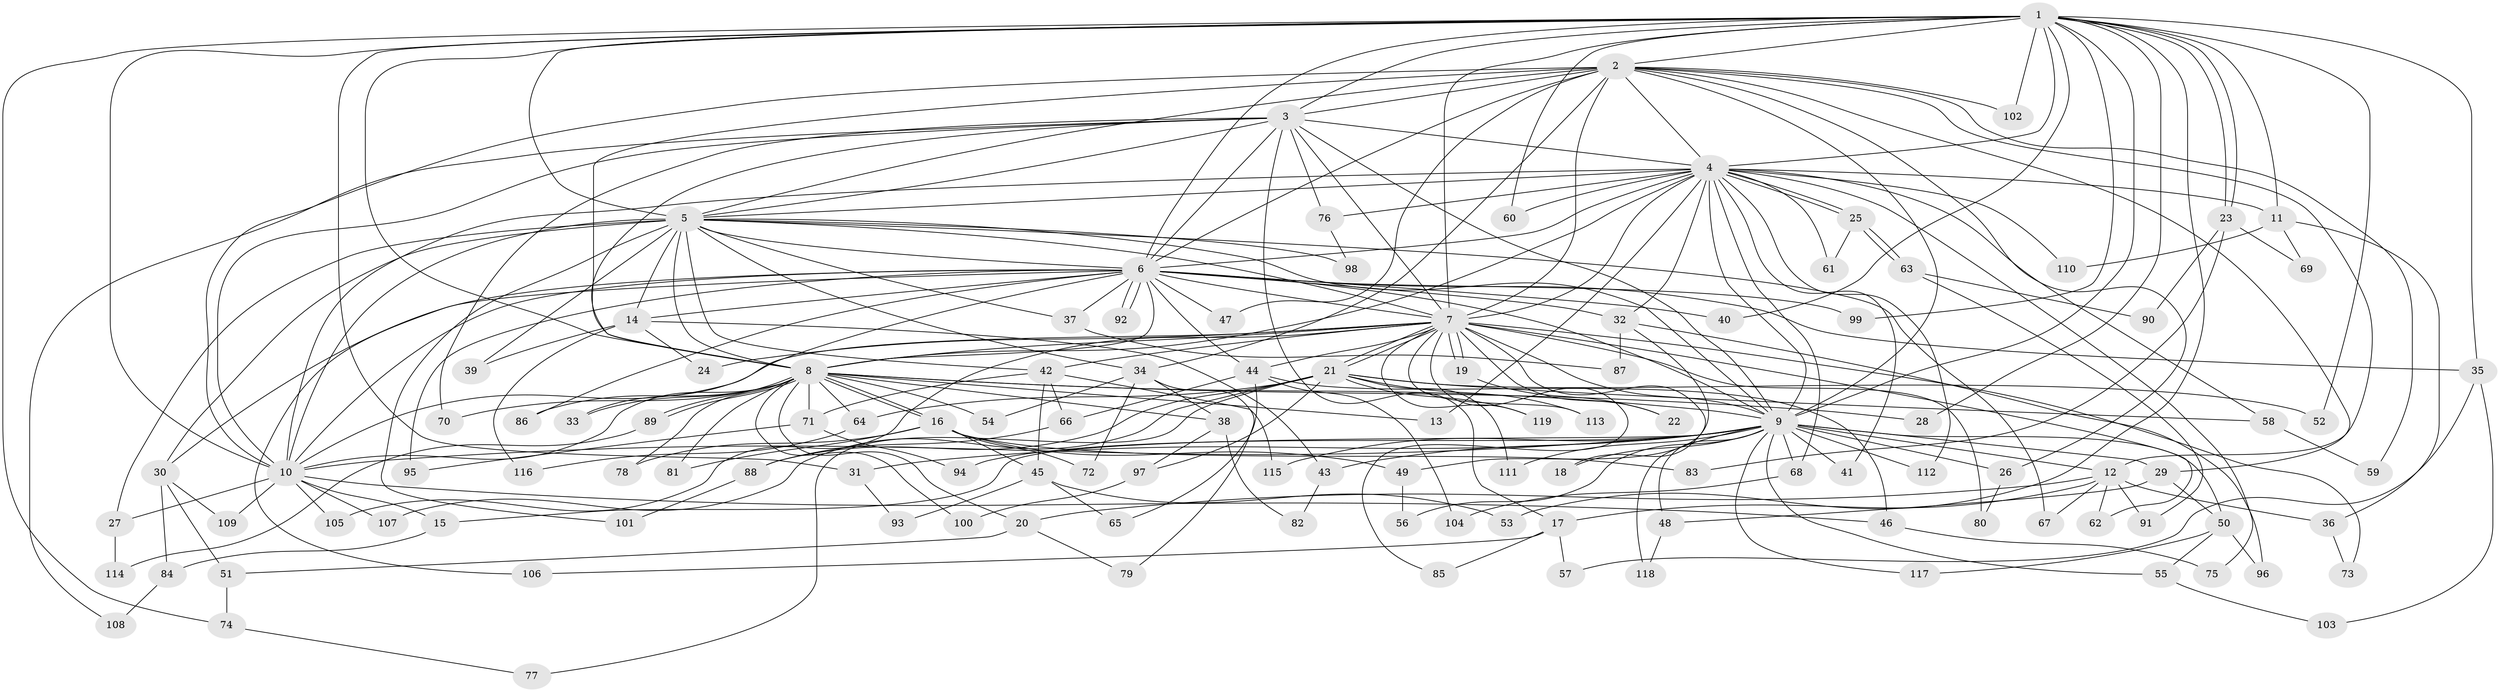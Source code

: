 // Generated by graph-tools (version 1.1) at 2025/11/02/27/25 16:11:01]
// undirected, 119 vertices, 263 edges
graph export_dot {
graph [start="1"]
  node [color=gray90,style=filled];
  1;
  2;
  3;
  4;
  5;
  6;
  7;
  8;
  9;
  10;
  11;
  12;
  13;
  14;
  15;
  16;
  17;
  18;
  19;
  20;
  21;
  22;
  23;
  24;
  25;
  26;
  27;
  28;
  29;
  30;
  31;
  32;
  33;
  34;
  35;
  36;
  37;
  38;
  39;
  40;
  41;
  42;
  43;
  44;
  45;
  46;
  47;
  48;
  49;
  50;
  51;
  52;
  53;
  54;
  55;
  56;
  57;
  58;
  59;
  60;
  61;
  62;
  63;
  64;
  65;
  66;
  67;
  68;
  69;
  70;
  71;
  72;
  73;
  74;
  75;
  76;
  77;
  78;
  79;
  80;
  81;
  82;
  83;
  84;
  85;
  86;
  87;
  88;
  89;
  90;
  91;
  92;
  93;
  94;
  95;
  96;
  97;
  98;
  99;
  100;
  101;
  102;
  103;
  104;
  105;
  106;
  107;
  108;
  109;
  110;
  111;
  112;
  113;
  114;
  115;
  116;
  117;
  118;
  119;
  1 -- 2;
  1 -- 3;
  1 -- 4;
  1 -- 5;
  1 -- 6;
  1 -- 7;
  1 -- 8;
  1 -- 9;
  1 -- 10;
  1 -- 11;
  1 -- 23;
  1 -- 23;
  1 -- 28;
  1 -- 31;
  1 -- 35;
  1 -- 40;
  1 -- 52;
  1 -- 53;
  1 -- 60;
  1 -- 74;
  1 -- 99;
  1 -- 102;
  2 -- 3;
  2 -- 4;
  2 -- 5;
  2 -- 6;
  2 -- 7;
  2 -- 8;
  2 -- 9;
  2 -- 10;
  2 -- 12;
  2 -- 26;
  2 -- 29;
  2 -- 34;
  2 -- 47;
  2 -- 59;
  2 -- 102;
  3 -- 4;
  3 -- 5;
  3 -- 6;
  3 -- 7;
  3 -- 8;
  3 -- 9;
  3 -- 10;
  3 -- 17;
  3 -- 70;
  3 -- 76;
  3 -- 108;
  4 -- 5;
  4 -- 6;
  4 -- 7;
  4 -- 8;
  4 -- 9;
  4 -- 10;
  4 -- 11;
  4 -- 13;
  4 -- 25;
  4 -- 25;
  4 -- 32;
  4 -- 41;
  4 -- 58;
  4 -- 60;
  4 -- 61;
  4 -- 68;
  4 -- 75;
  4 -- 76;
  4 -- 110;
  4 -- 112;
  5 -- 6;
  5 -- 7;
  5 -- 8;
  5 -- 9;
  5 -- 10;
  5 -- 14;
  5 -- 27;
  5 -- 30;
  5 -- 34;
  5 -- 37;
  5 -- 39;
  5 -- 42;
  5 -- 67;
  5 -- 98;
  5 -- 101;
  6 -- 7;
  6 -- 8;
  6 -- 9;
  6 -- 10;
  6 -- 14;
  6 -- 30;
  6 -- 32;
  6 -- 33;
  6 -- 35;
  6 -- 37;
  6 -- 40;
  6 -- 44;
  6 -- 47;
  6 -- 86;
  6 -- 92;
  6 -- 92;
  6 -- 95;
  6 -- 99;
  6 -- 106;
  7 -- 8;
  7 -- 9;
  7 -- 10;
  7 -- 18;
  7 -- 19;
  7 -- 19;
  7 -- 21;
  7 -- 21;
  7 -- 22;
  7 -- 24;
  7 -- 42;
  7 -- 44;
  7 -- 62;
  7 -- 73;
  7 -- 80;
  7 -- 85;
  7 -- 105;
  7 -- 113;
  7 -- 119;
  8 -- 9;
  8 -- 10;
  8 -- 13;
  8 -- 16;
  8 -- 16;
  8 -- 20;
  8 -- 28;
  8 -- 33;
  8 -- 38;
  8 -- 54;
  8 -- 64;
  8 -- 70;
  8 -- 71;
  8 -- 78;
  8 -- 81;
  8 -- 86;
  8 -- 89;
  8 -- 89;
  8 -- 100;
  9 -- 10;
  9 -- 12;
  9 -- 15;
  9 -- 18;
  9 -- 26;
  9 -- 29;
  9 -- 31;
  9 -- 41;
  9 -- 43;
  9 -- 48;
  9 -- 50;
  9 -- 55;
  9 -- 56;
  9 -- 68;
  9 -- 94;
  9 -- 111;
  9 -- 112;
  9 -- 115;
  9 -- 117;
  9 -- 118;
  10 -- 15;
  10 -- 27;
  10 -- 46;
  10 -- 105;
  10 -- 107;
  10 -- 109;
  11 -- 36;
  11 -- 69;
  11 -- 110;
  12 -- 17;
  12 -- 20;
  12 -- 36;
  12 -- 62;
  12 -- 67;
  12 -- 91;
  14 -- 24;
  14 -- 39;
  14 -- 43;
  14 -- 116;
  15 -- 84;
  16 -- 45;
  16 -- 49;
  16 -- 72;
  16 -- 78;
  16 -- 81;
  16 -- 83;
  17 -- 57;
  17 -- 85;
  17 -- 106;
  19 -- 22;
  20 -- 51;
  20 -- 79;
  21 -- 52;
  21 -- 58;
  21 -- 64;
  21 -- 77;
  21 -- 88;
  21 -- 97;
  21 -- 107;
  21 -- 111;
  21 -- 113;
  21 -- 119;
  23 -- 69;
  23 -- 83;
  23 -- 90;
  25 -- 61;
  25 -- 63;
  25 -- 63;
  26 -- 80;
  27 -- 114;
  29 -- 48;
  29 -- 50;
  30 -- 51;
  30 -- 84;
  30 -- 109;
  31 -- 93;
  32 -- 49;
  32 -- 87;
  32 -- 96;
  34 -- 38;
  34 -- 54;
  34 -- 72;
  34 -- 79;
  35 -- 57;
  35 -- 103;
  36 -- 73;
  37 -- 87;
  38 -- 82;
  38 -- 97;
  42 -- 45;
  42 -- 66;
  42 -- 71;
  42 -- 115;
  43 -- 82;
  44 -- 46;
  44 -- 65;
  44 -- 66;
  44 -- 104;
  45 -- 53;
  45 -- 65;
  45 -- 93;
  46 -- 75;
  48 -- 118;
  49 -- 56;
  50 -- 55;
  50 -- 96;
  50 -- 117;
  51 -- 74;
  55 -- 103;
  58 -- 59;
  63 -- 90;
  63 -- 91;
  64 -- 116;
  66 -- 88;
  68 -- 104;
  71 -- 94;
  71 -- 95;
  74 -- 77;
  76 -- 98;
  84 -- 108;
  88 -- 101;
  89 -- 114;
  97 -- 100;
}

